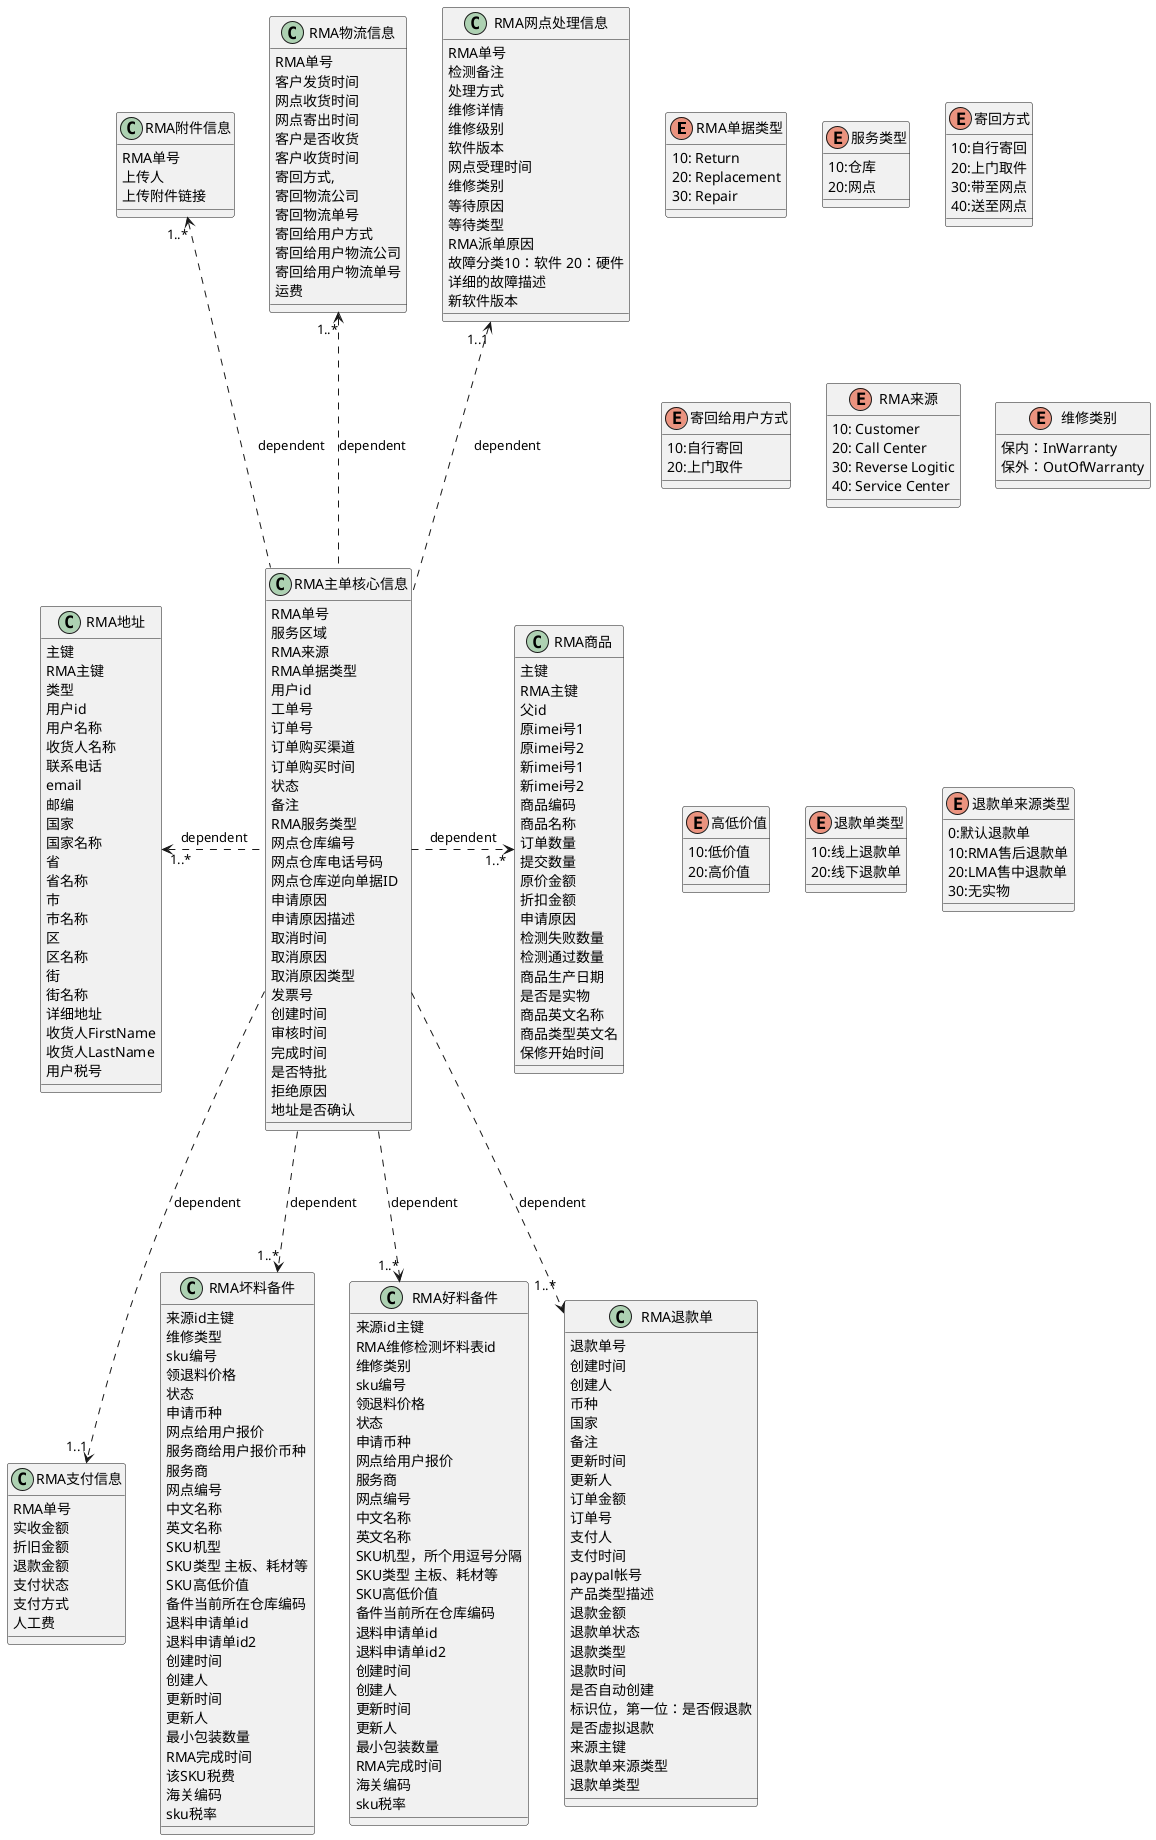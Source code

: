 @startuml

enum RMA单据类型{
    10: Return
    20: Replacement
    30: Repair
}
enum 服务类型{
     10:仓库
     20:网点
}
enum 寄回方式{
    10:自行寄回
    20:上门取件
    30:带至网点
    40:送至网点
}

enum 寄回给用户方式{
    10:自行寄回
    20:上门取件
}

enum RMA来源{
    10: Customer
    20: Call Center
    30: Reverse Logitic
    40: Service Center
}

enum 维修类别 {
    保内：InWarranty
    保外：OutOfWarranty
}

enum 高低价值{
   10:低价值
   20:高价值
}

enum 退款单类型{
    10:线上退款单
    20:线下退款单
}

enum 退款单来源类型{
    0:默认退款单
    10:RMA售后退款单
    20:LMA售中退款单
    30:无实物
}

class RMA主单核心信息{
    RMA单号
    服务区域
    RMA来源
    RMA单据类型
    用户id
    工单号
    订单号
    订单购买渠道
    订单购买时间
    状态
    备注
    RMA服务类型
    网点仓库编号
    网点仓库电话号码
    网点仓库逆向单据ID
    申请原因
    申请原因描述
    取消时间
    取消原因
    取消原因类型
    发票号
    创建时间
    审核时间
    完成时间
    是否特批
    拒绝原因
    地址是否确认
}

class RMA网点处理信息{
    RMA单号
    检测备注
    处理方式
    维修详情
    维修级别
    软件版本
    网点受理时间
    维修类别
    等待原因
    等待类型
    RMA派单原因
    故障分类10：软件 20：硬件
    详细的故障描述
    新软件版本
}

class RMA物流信息{
    RMA单号
    客户发货时间
    网点收货时间
    网点寄出时间
    客户是否收货
    客户收货时间
    寄回方式,
    寄回物流公司
    寄回物流单号
    寄回给用户方式
    寄回给用户物流公司
    寄回给用户物流单号
    运费
}

class RMA支付信息{
    RMA单号
    实收金额
    折旧金额
    退款金额
    支付状态
    支付方式
    人工费
}

class RMA附件信息{
    RMA单号
    上传人
    上传附件链接
}

class RMA商品{
    主键
    RMA主键
    父id
    原imei号1
    原imei号2
    新imei号1
    新imei号2
    商品编码
    商品名称
    订单数量
    提交数量
    原价金额
    折扣金额
    申请原因
    检测失败数量
    检测通过数量
    商品生产日期
    是否是实物
    商品英文名称
    商品类型英文名
    保修开始时间
}

class RMA地址{
    主键
    RMA主键
    类型
    用户id
    用户名称
    收货人名称
    联系电话
    email
    邮编
    国家
    国家名称
    省
    省名称
    市
    市名称
    区
    区名称
    街
    街名称
    详细地址
    收货人FirstName
    收货人LastName
    用户税号
}

class RMA坏料备件 {
    来源id主键
    维修类型
    sku编号
    领退料价格
    状态
    申请币种
    网点给用户报价
    服务商给用户报价币种
    服务商
    网点编号
    中文名称
    英文名称
    SKU机型
    SKU类型 主板、耗材等
    SKU高低价值
    备件当前所在仓库编码
    退料申请单id
    退料申请单id2
    创建时间
    创建人
    更新时间
    更新人
    最小包装数量
    RMA完成时间
    该SKU税费
    海关编码
    sku税率
}

class RMA好料备件{
    来源id主键
    RMA维修检测坏料表id
    维修类别
    sku编号
    领退料价格
    状态
    申请币种
    网点给用户报价
    服务商
    网点编号
    中文名称
    英文名称
    SKU机型，所个用逗号分隔
    SKU类型 主板、耗材等
    SKU高低价值
    备件当前所在仓库编码
    退料申请单id
    退料申请单id2
    创建时间
    创建人
    更新时间
    更新人
    最小包装数量
    RMA完成时间
    海关编码
    sku税率
}

class RMA退款单{
    退款单号
    创建时间
    创建人
    币种
    国家
    备注
    更新时间
    更新人
    订单金额
    订单号
    支付人
    支付时间
    paypal帐号
    产品类型描述
    退款金额
    退款单状态
    退款类型
    退款时间
    是否自动创建
    标识位，第一位：是否假退款
    是否虚拟退款
    来源主键
    退款单来源类型
    退款单类型
}
RMA主单核心信息-left..> RMA地址:dependent "1..*"
RMA主单核心信息-right..> RMA商品:dependent "1..*"
RMA主单核心信息-up..> RMA网点处理信息:dependent "1..1"

RMA主单核心信息-up..> RMA物流信息:dependent "1..*"
RMA主单核心信息-up..> RMA附件信息:dependent "1..*"

RMA主单核心信息-down..>RMA退款单:dependent "1..*"
RMA主单核心信息-down..>RMA坏料备件:dependent "1..*"
RMA主单核心信息-down..>RMA好料备件:dependent "1..*"
RMA主单核心信息-down..> RMA支付信息:dependent "1..1"
@enduml